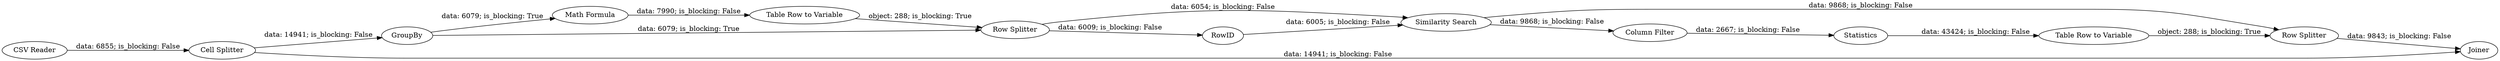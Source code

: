 digraph {
	"-1204157599036245391_7" [label="Cell Splitter"]
	"-1204157599036245391_15" [label="Table Row to Variable"]
	"-1204157599036245391_11" [label="Math Formula"]
	"-1204157599036245391_3" [label="Similarity Search"]
	"-1204157599036245391_1" [label="CSV Reader"]
	"-1204157599036245391_17" [label="Row Splitter"]
	"-1204157599036245391_10" [label="Row Splitter"]
	"-1204157599036245391_12" [label="Table Row to Variable"]
	"-1204157599036245391_14" [label=Statistics]
	"-1204157599036245391_9" [label=GroupBy]
	"-1204157599036245391_16" [label="Column Filter"]
	"-1204157599036245391_13" [label=RowID]
	"-1204157599036245391_18" [label=Joiner]
	"-1204157599036245391_10" -> "-1204157599036245391_13" [label="data: 6009; is_blocking: False"]
	"-1204157599036245391_12" -> "-1204157599036245391_10" [label="object: 288; is_blocking: True"]
	"-1204157599036245391_7" -> "-1204157599036245391_9" [label="data: 14941; is_blocking: False"]
	"-1204157599036245391_15" -> "-1204157599036245391_17" [label="object: 288; is_blocking: True"]
	"-1204157599036245391_7" -> "-1204157599036245391_18" [label="data: 14941; is_blocking: False"]
	"-1204157599036245391_9" -> "-1204157599036245391_11" [label="data: 6079; is_blocking: True"]
	"-1204157599036245391_10" -> "-1204157599036245391_3" [label="data: 6054; is_blocking: False"]
	"-1204157599036245391_1" -> "-1204157599036245391_7" [label="data: 6855; is_blocking: False"]
	"-1204157599036245391_9" -> "-1204157599036245391_10" [label="data: 6079; is_blocking: True"]
	"-1204157599036245391_16" -> "-1204157599036245391_14" [label="data: 2667; is_blocking: False"]
	"-1204157599036245391_17" -> "-1204157599036245391_18" [label="data: 9843; is_blocking: False"]
	"-1204157599036245391_3" -> "-1204157599036245391_16" [label="data: 9868; is_blocking: False"]
	"-1204157599036245391_14" -> "-1204157599036245391_15" [label="data: 43424; is_blocking: False"]
	"-1204157599036245391_13" -> "-1204157599036245391_3" [label="data: 6005; is_blocking: False"]
	"-1204157599036245391_11" -> "-1204157599036245391_12" [label="data: 7990; is_blocking: False"]
	"-1204157599036245391_3" -> "-1204157599036245391_17" [label="data: 9868; is_blocking: False"]
	rankdir=LR
}
